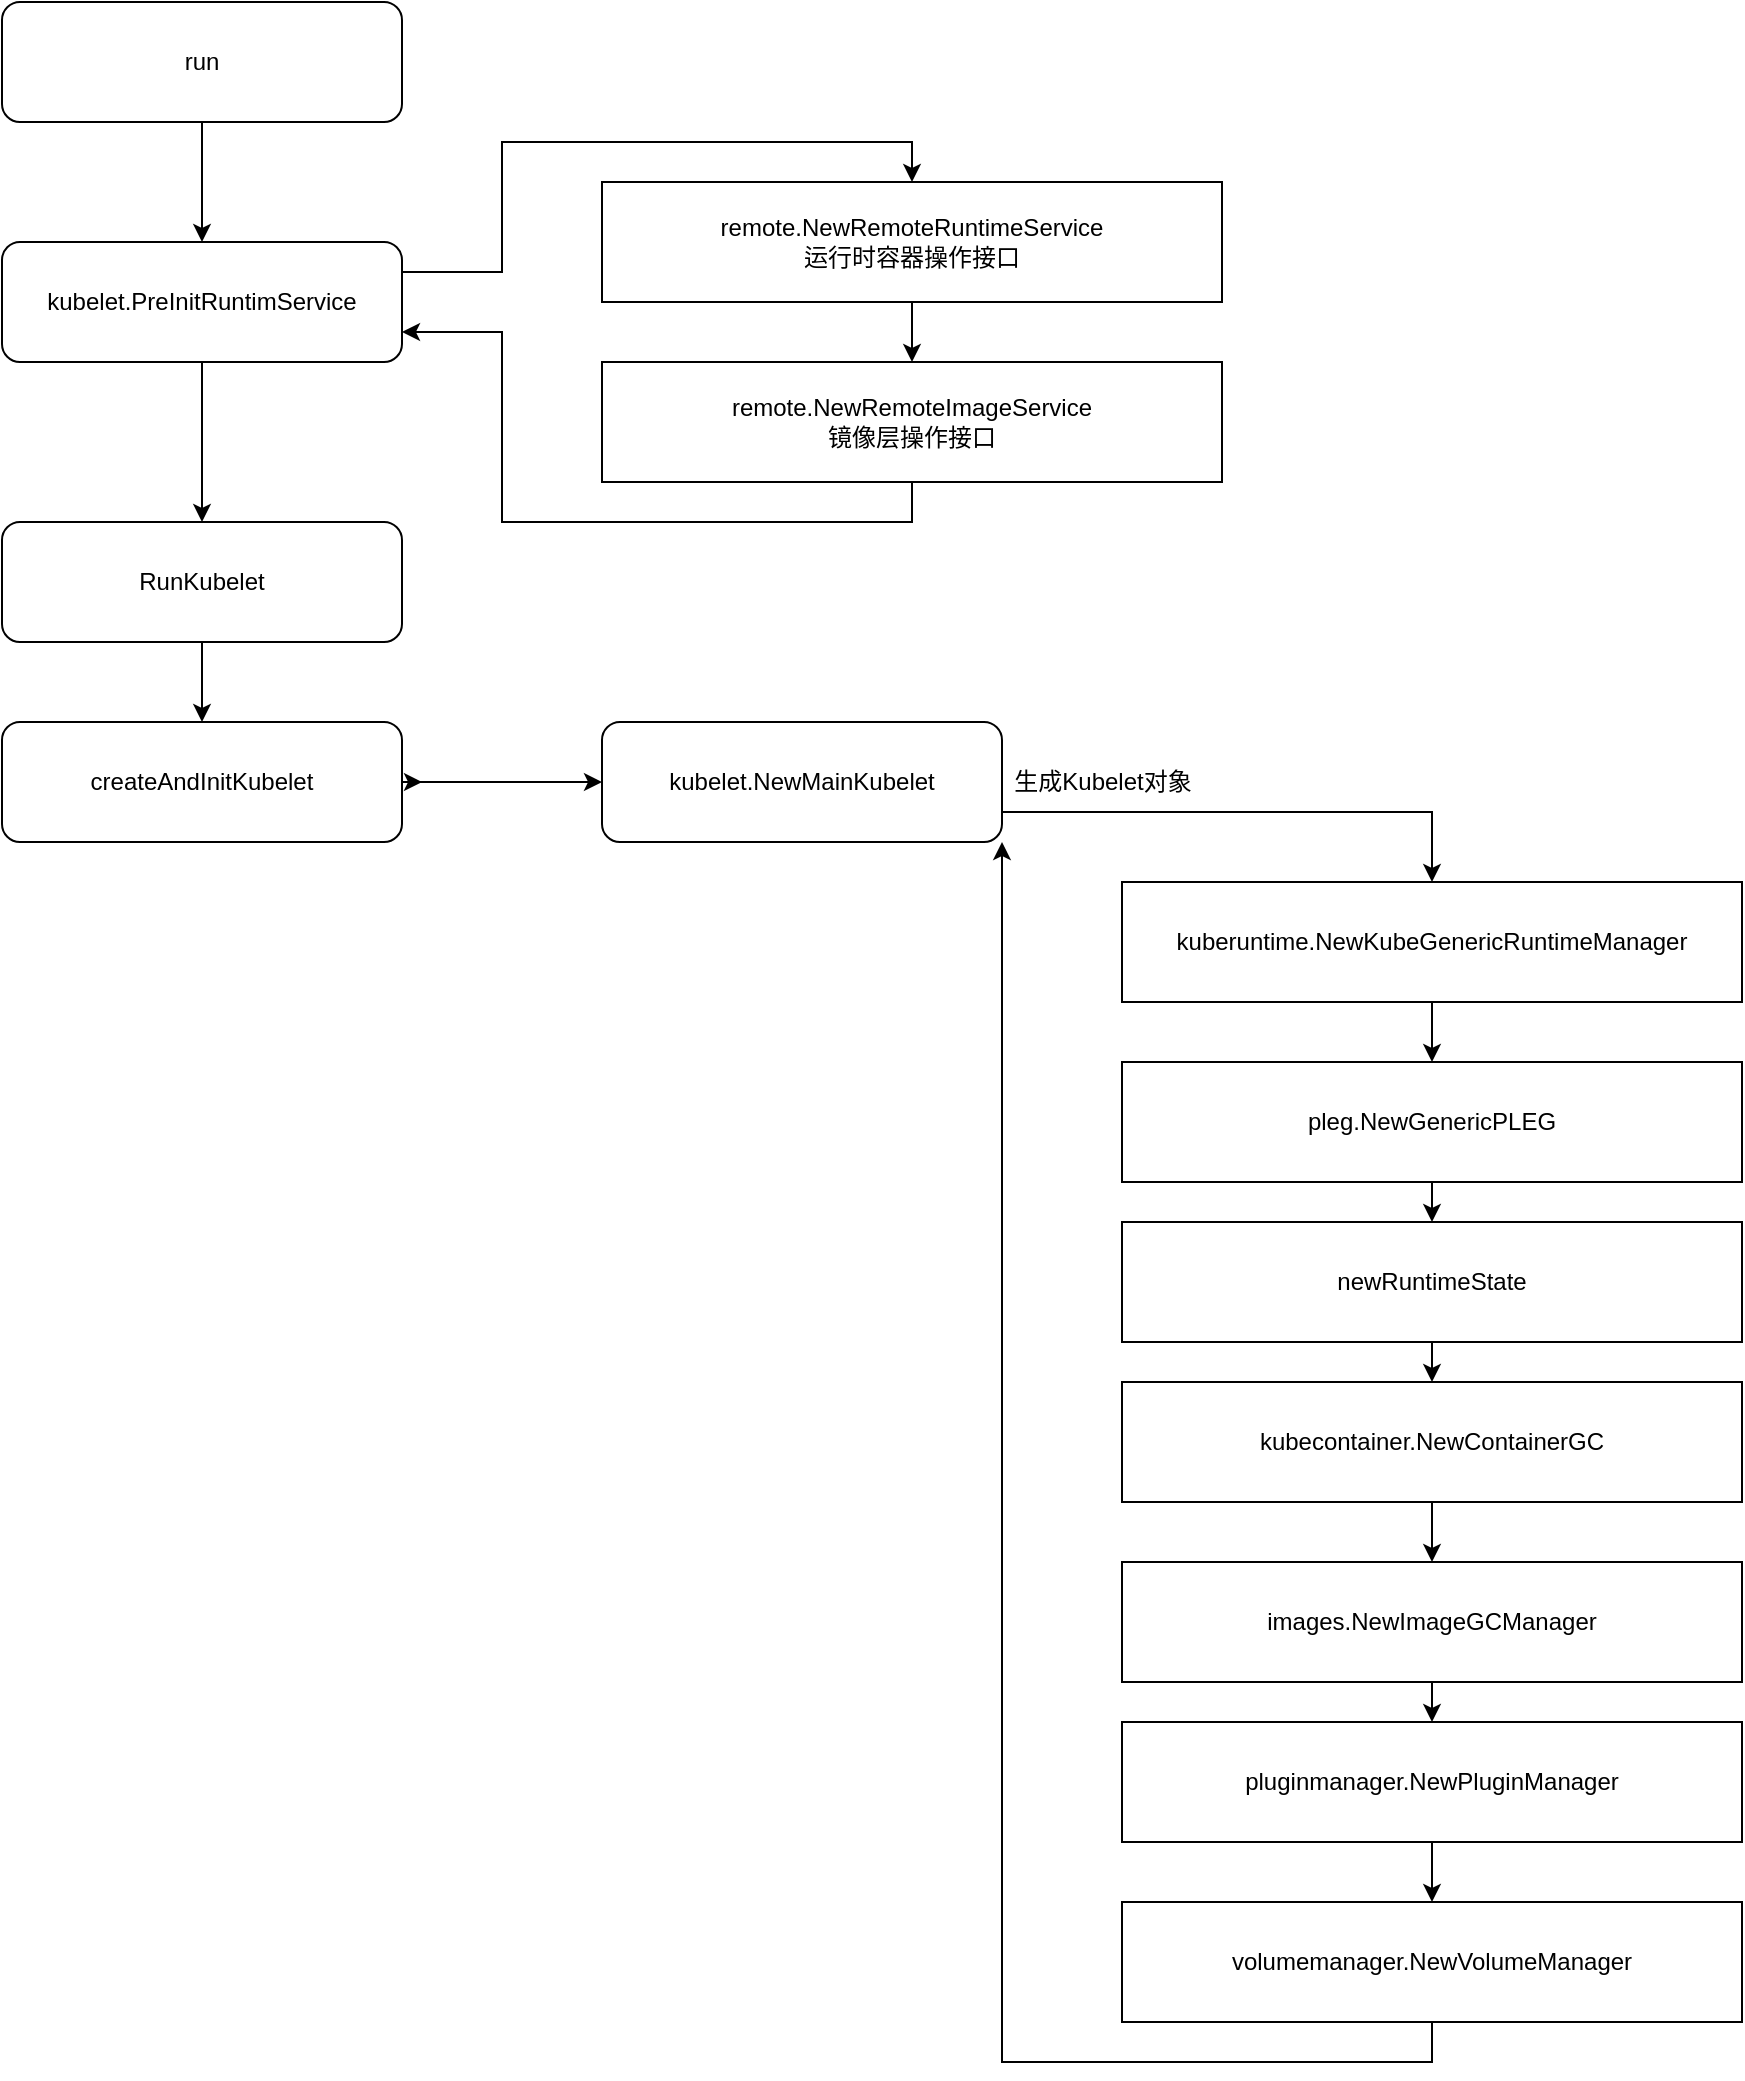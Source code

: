 <mxfile version="18.0.6" type="device"><diagram id="C5RBs43oDa-KdzZeNtuy" name="Page-1"><mxGraphModel dx="1422" dy="865" grid="1" gridSize="10" guides="1" tooltips="1" connect="1" arrows="1" fold="1" page="1" pageScale="1" pageWidth="1200" pageHeight="1920" math="0" shadow="0"><root><mxCell id="WIyWlLk6GJQsqaUBKTNV-0"/><mxCell id="WIyWlLk6GJQsqaUBKTNV-1" parent="WIyWlLk6GJQsqaUBKTNV-0"/><mxCell id="zHDJWWQHmY1VzhE2Okfc-4" style="edgeStyle=orthogonalEdgeStyle;rounded=0;orthogonalLoop=1;jettySize=auto;html=1;exitX=0.5;exitY=1;exitDx=0;exitDy=0;entryX=0.5;entryY=0;entryDx=0;entryDy=0;" edge="1" parent="WIyWlLk6GJQsqaUBKTNV-1" source="zHDJWWQHmY1VzhE2Okfc-1" target="zHDJWWQHmY1VzhE2Okfc-2"><mxGeometry relative="1" as="geometry"/></mxCell><mxCell id="zHDJWWQHmY1VzhE2Okfc-1" value="run" style="rounded=1;whiteSpace=wrap;html=1;" vertex="1" parent="WIyWlLk6GJQsqaUBKTNV-1"><mxGeometry x="200" y="120" width="200" height="60" as="geometry"/></mxCell><mxCell id="zHDJWWQHmY1VzhE2Okfc-6" style="edgeStyle=orthogonalEdgeStyle;rounded=0;orthogonalLoop=1;jettySize=auto;html=1;exitX=0.5;exitY=1;exitDx=0;exitDy=0;entryX=0.5;entryY=0;entryDx=0;entryDy=0;" edge="1" parent="WIyWlLk6GJQsqaUBKTNV-1" source="zHDJWWQHmY1VzhE2Okfc-2" target="zHDJWWQHmY1VzhE2Okfc-5"><mxGeometry relative="1" as="geometry"/></mxCell><mxCell id="zHDJWWQHmY1VzhE2Okfc-32" style="edgeStyle=orthogonalEdgeStyle;rounded=0;orthogonalLoop=1;jettySize=auto;html=1;exitX=1;exitY=0.25;exitDx=0;exitDy=0;entryX=0.5;entryY=0;entryDx=0;entryDy=0;" edge="1" parent="WIyWlLk6GJQsqaUBKTNV-1" source="zHDJWWQHmY1VzhE2Okfc-2" target="zHDJWWQHmY1VzhE2Okfc-29"><mxGeometry relative="1" as="geometry"/></mxCell><mxCell id="zHDJWWQHmY1VzhE2Okfc-2" value="kubelet.PreInitRuntimService" style="rounded=1;whiteSpace=wrap;html=1;" vertex="1" parent="WIyWlLk6GJQsqaUBKTNV-1"><mxGeometry x="200" y="240" width="200" height="60" as="geometry"/></mxCell><mxCell id="zHDJWWQHmY1VzhE2Okfc-35" style="edgeStyle=orthogonalEdgeStyle;rounded=0;orthogonalLoop=1;jettySize=auto;html=1;exitX=0.5;exitY=1;exitDx=0;exitDy=0;entryX=0.5;entryY=0;entryDx=0;entryDy=0;" edge="1" parent="WIyWlLk6GJQsqaUBKTNV-1" source="zHDJWWQHmY1VzhE2Okfc-5" target="zHDJWWQHmY1VzhE2Okfc-8"><mxGeometry relative="1" as="geometry"/></mxCell><mxCell id="zHDJWWQHmY1VzhE2Okfc-5" value="RunKubelet" style="rounded=1;whiteSpace=wrap;html=1;" vertex="1" parent="WIyWlLk6GJQsqaUBKTNV-1"><mxGeometry x="200" y="380" width="200" height="60" as="geometry"/></mxCell><mxCell id="zHDJWWQHmY1VzhE2Okfc-11" style="edgeStyle=orthogonalEdgeStyle;rounded=0;orthogonalLoop=1;jettySize=auto;html=1;exitX=1;exitY=0.5;exitDx=0;exitDy=0;" edge="1" parent="WIyWlLk6GJQsqaUBKTNV-1" source="zHDJWWQHmY1VzhE2Okfc-8"><mxGeometry relative="1" as="geometry"><mxPoint x="410" y="510" as="targetPoint"/></mxGeometry></mxCell><mxCell id="zHDJWWQHmY1VzhE2Okfc-12" style="edgeStyle=orthogonalEdgeStyle;rounded=0;orthogonalLoop=1;jettySize=auto;html=1;exitX=1;exitY=0.5;exitDx=0;exitDy=0;entryX=0;entryY=0.5;entryDx=0;entryDy=0;" edge="1" parent="WIyWlLk6GJQsqaUBKTNV-1" source="zHDJWWQHmY1VzhE2Okfc-8" target="zHDJWWQHmY1VzhE2Okfc-10"><mxGeometry relative="1" as="geometry"/></mxCell><mxCell id="zHDJWWQHmY1VzhE2Okfc-8" value="createAndInitKubelet" style="rounded=1;whiteSpace=wrap;html=1;" vertex="1" parent="WIyWlLk6GJQsqaUBKTNV-1"><mxGeometry x="200" y="480" width="200" height="60" as="geometry"/></mxCell><mxCell id="zHDJWWQHmY1VzhE2Okfc-21" style="edgeStyle=orthogonalEdgeStyle;rounded=0;orthogonalLoop=1;jettySize=auto;html=1;exitX=1;exitY=0.75;exitDx=0;exitDy=0;" edge="1" parent="WIyWlLk6GJQsqaUBKTNV-1" source="zHDJWWQHmY1VzhE2Okfc-10" target="zHDJWWQHmY1VzhE2Okfc-14"><mxGeometry relative="1" as="geometry"/></mxCell><mxCell id="zHDJWWQHmY1VzhE2Okfc-10" value="kubelet.NewMainKubelet" style="rounded=1;whiteSpace=wrap;html=1;" vertex="1" parent="WIyWlLk6GJQsqaUBKTNV-1"><mxGeometry x="500" y="480" width="200" height="60" as="geometry"/></mxCell><mxCell id="zHDJWWQHmY1VzhE2Okfc-13" value="生成Kubelet对象" style="text;html=1;align=center;verticalAlign=middle;resizable=0;points=[];autosize=1;strokeColor=none;fillColor=none;" vertex="1" parent="WIyWlLk6GJQsqaUBKTNV-1"><mxGeometry x="700" y="500" width="100" height="20" as="geometry"/></mxCell><mxCell id="zHDJWWQHmY1VzhE2Okfc-22" style="edgeStyle=orthogonalEdgeStyle;rounded=0;orthogonalLoop=1;jettySize=auto;html=1;exitX=0.5;exitY=1;exitDx=0;exitDy=0;entryX=0.5;entryY=0;entryDx=0;entryDy=0;" edge="1" parent="WIyWlLk6GJQsqaUBKTNV-1" source="zHDJWWQHmY1VzhE2Okfc-14" target="zHDJWWQHmY1VzhE2Okfc-15"><mxGeometry relative="1" as="geometry"/></mxCell><mxCell id="zHDJWWQHmY1VzhE2Okfc-14" value="kuberuntime.NewKubeGenericRuntimeManager" style="whiteSpace=wrap;html=1;" vertex="1" parent="WIyWlLk6GJQsqaUBKTNV-1"><mxGeometry x="760" y="560" width="310" height="60" as="geometry"/></mxCell><mxCell id="zHDJWWQHmY1VzhE2Okfc-23" style="edgeStyle=orthogonalEdgeStyle;rounded=0;orthogonalLoop=1;jettySize=auto;html=1;exitX=0.5;exitY=1;exitDx=0;exitDy=0;entryX=0.5;entryY=0;entryDx=0;entryDy=0;" edge="1" parent="WIyWlLk6GJQsqaUBKTNV-1" source="zHDJWWQHmY1VzhE2Okfc-15" target="zHDJWWQHmY1VzhE2Okfc-16"><mxGeometry relative="1" as="geometry"/></mxCell><mxCell id="zHDJWWQHmY1VzhE2Okfc-15" value="pleg.NewGenericPLEG" style="whiteSpace=wrap;html=1;" vertex="1" parent="WIyWlLk6GJQsqaUBKTNV-1"><mxGeometry x="760" y="650" width="310" height="60" as="geometry"/></mxCell><mxCell id="zHDJWWQHmY1VzhE2Okfc-24" style="edgeStyle=orthogonalEdgeStyle;rounded=0;orthogonalLoop=1;jettySize=auto;html=1;exitX=0.5;exitY=1;exitDx=0;exitDy=0;entryX=0.5;entryY=0;entryDx=0;entryDy=0;" edge="1" parent="WIyWlLk6GJQsqaUBKTNV-1" source="zHDJWWQHmY1VzhE2Okfc-16" target="zHDJWWQHmY1VzhE2Okfc-17"><mxGeometry relative="1" as="geometry"/></mxCell><mxCell id="zHDJWWQHmY1VzhE2Okfc-16" value="newRuntimeState" style="whiteSpace=wrap;html=1;" vertex="1" parent="WIyWlLk6GJQsqaUBKTNV-1"><mxGeometry x="760" y="730" width="310" height="60" as="geometry"/></mxCell><mxCell id="zHDJWWQHmY1VzhE2Okfc-25" style="edgeStyle=orthogonalEdgeStyle;rounded=0;orthogonalLoop=1;jettySize=auto;html=1;exitX=0.5;exitY=1;exitDx=0;exitDy=0;entryX=0.5;entryY=0;entryDx=0;entryDy=0;" edge="1" parent="WIyWlLk6GJQsqaUBKTNV-1" source="zHDJWWQHmY1VzhE2Okfc-17" target="zHDJWWQHmY1VzhE2Okfc-18"><mxGeometry relative="1" as="geometry"/></mxCell><mxCell id="zHDJWWQHmY1VzhE2Okfc-17" value="kubecontainer.NewContainerGC" style="whiteSpace=wrap;html=1;" vertex="1" parent="WIyWlLk6GJQsqaUBKTNV-1"><mxGeometry x="760" y="810" width="310" height="60" as="geometry"/></mxCell><mxCell id="zHDJWWQHmY1VzhE2Okfc-26" style="edgeStyle=orthogonalEdgeStyle;rounded=0;orthogonalLoop=1;jettySize=auto;html=1;exitX=0.5;exitY=1;exitDx=0;exitDy=0;entryX=0.5;entryY=0;entryDx=0;entryDy=0;" edge="1" parent="WIyWlLk6GJQsqaUBKTNV-1" source="zHDJWWQHmY1VzhE2Okfc-18" target="zHDJWWQHmY1VzhE2Okfc-19"><mxGeometry relative="1" as="geometry"/></mxCell><mxCell id="zHDJWWQHmY1VzhE2Okfc-18" value="images.NewImageGCManager" style="whiteSpace=wrap;html=1;" vertex="1" parent="WIyWlLk6GJQsqaUBKTNV-1"><mxGeometry x="760" y="900" width="310" height="60" as="geometry"/></mxCell><mxCell id="zHDJWWQHmY1VzhE2Okfc-27" style="edgeStyle=orthogonalEdgeStyle;rounded=0;orthogonalLoop=1;jettySize=auto;html=1;exitX=0.5;exitY=1;exitDx=0;exitDy=0;entryX=0.5;entryY=0;entryDx=0;entryDy=0;" edge="1" parent="WIyWlLk6GJQsqaUBKTNV-1" source="zHDJWWQHmY1VzhE2Okfc-19" target="zHDJWWQHmY1VzhE2Okfc-20"><mxGeometry relative="1" as="geometry"/></mxCell><mxCell id="zHDJWWQHmY1VzhE2Okfc-19" value="pluginmanager.NewPluginManager" style="whiteSpace=wrap;html=1;" vertex="1" parent="WIyWlLk6GJQsqaUBKTNV-1"><mxGeometry x="760" y="980" width="310" height="60" as="geometry"/></mxCell><mxCell id="zHDJWWQHmY1VzhE2Okfc-28" style="edgeStyle=orthogonalEdgeStyle;rounded=0;orthogonalLoop=1;jettySize=auto;html=1;exitX=0.5;exitY=1;exitDx=0;exitDy=0;entryX=1;entryY=1;entryDx=0;entryDy=0;" edge="1" parent="WIyWlLk6GJQsqaUBKTNV-1" source="zHDJWWQHmY1VzhE2Okfc-20" target="zHDJWWQHmY1VzhE2Okfc-10"><mxGeometry relative="1" as="geometry"/></mxCell><mxCell id="zHDJWWQHmY1VzhE2Okfc-20" value="volumemanager.NewVolumeManager" style="whiteSpace=wrap;html=1;" vertex="1" parent="WIyWlLk6GJQsqaUBKTNV-1"><mxGeometry x="760" y="1070" width="310" height="60" as="geometry"/></mxCell><mxCell id="zHDJWWQHmY1VzhE2Okfc-33" style="edgeStyle=orthogonalEdgeStyle;rounded=0;orthogonalLoop=1;jettySize=auto;html=1;exitX=0.5;exitY=1;exitDx=0;exitDy=0;" edge="1" parent="WIyWlLk6GJQsqaUBKTNV-1" source="zHDJWWQHmY1VzhE2Okfc-29" target="zHDJWWQHmY1VzhE2Okfc-30"><mxGeometry relative="1" as="geometry"/></mxCell><mxCell id="zHDJWWQHmY1VzhE2Okfc-29" value="remote.NewRemoteRuntimeService&lt;br&gt;运行时容器操作接口" style="whiteSpace=wrap;html=1;" vertex="1" parent="WIyWlLk6GJQsqaUBKTNV-1"><mxGeometry x="500" y="210" width="310" height="60" as="geometry"/></mxCell><mxCell id="zHDJWWQHmY1VzhE2Okfc-34" style="edgeStyle=orthogonalEdgeStyle;rounded=0;orthogonalLoop=1;jettySize=auto;html=1;exitX=0.5;exitY=1;exitDx=0;exitDy=0;entryX=1;entryY=0.75;entryDx=0;entryDy=0;" edge="1" parent="WIyWlLk6GJQsqaUBKTNV-1" source="zHDJWWQHmY1VzhE2Okfc-30" target="zHDJWWQHmY1VzhE2Okfc-2"><mxGeometry relative="1" as="geometry"/></mxCell><mxCell id="zHDJWWQHmY1VzhE2Okfc-30" value="remote.NewRemoteImageService&lt;br&gt;镜像层操作接口" style="whiteSpace=wrap;html=1;" vertex="1" parent="WIyWlLk6GJQsqaUBKTNV-1"><mxGeometry x="500" y="300" width="310" height="60" as="geometry"/></mxCell></root></mxGraphModel></diagram></mxfile>